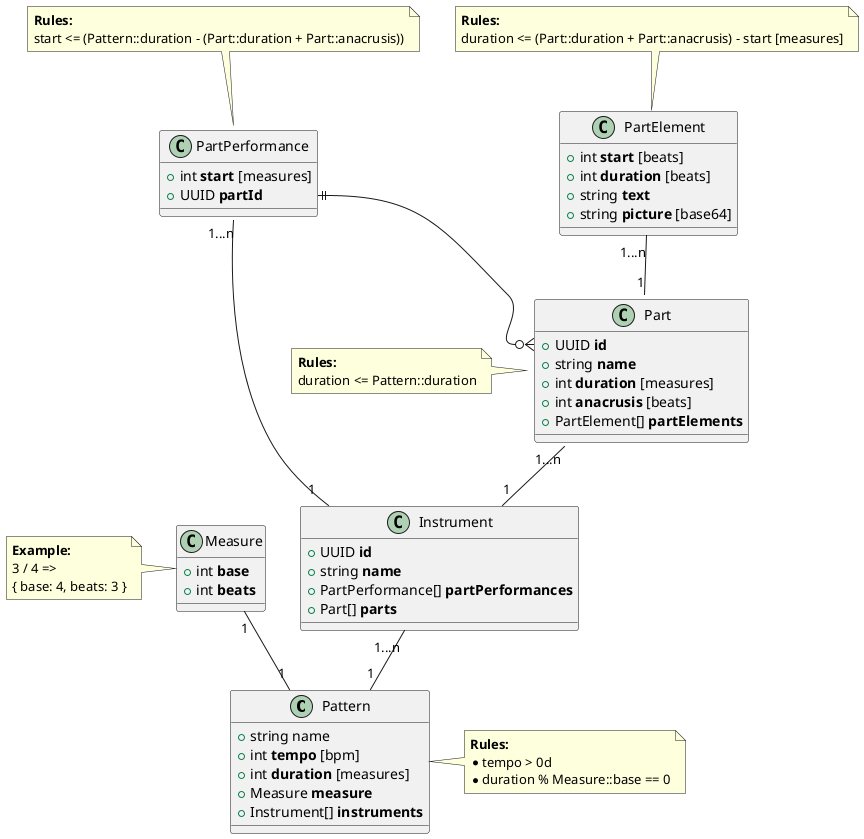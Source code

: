 @startuml

class Pattern {
    + string name
    + int <b>tempo</b> [bpm]
    + int <b>duration</b> [measures]
    + Measure <b>measure
    + Instrument[] <b>instruments
}

note right {
<b>Rules:
* tempo > 0d
* duration % Measure::base == 0
}

class Measure {
    + int <b>base
    + int <b>beats
}

note left {
<b>Example:
3 / 4 =>
{ base: 4, beats: 3 }
}

class Instrument {
    + UUID <b>id
    + string <b>name
    + PartPerformance[] <b>partPerformances
    + Part[] <b>parts
}

class Part {
    + UUID <b>id
    + string <b>name
    + int <b>duration</b> [measures]
    + int <b>anacrusis</b> [beats]
    + PartElement[] <b>partElements
}

note left {
    <b>Rules:
    duration <= Pattern::duration
}

class PartPerformance {
    + int <b>start</b> [measures]
    + UUID <b>partId
}

note top {
    <b>Rules:
    start <= (Pattern::duration - (Part::duration + Part::anacrusis))
}

class PartElement {
    + int <b>start</b> [beats]
    + int <b>duration</b> [beats]
    + string <b>text</b>
    + string <b>picture</b> [base64]
}

note top {
    <b>Rules:
    duration <= (Part::duration + Part::anacrusis) - start [measures]
}

Measure "1" -- "1" Pattern
Instrument "1...n" -- "1" Pattern
Part "1...n" -- "1" Instrument
PartElement "1...n" -- "1" Part
PartPerformance "1...n" -- "1" Instrument
PartPerformance::partId ||--o{  Part::id

@enduml
